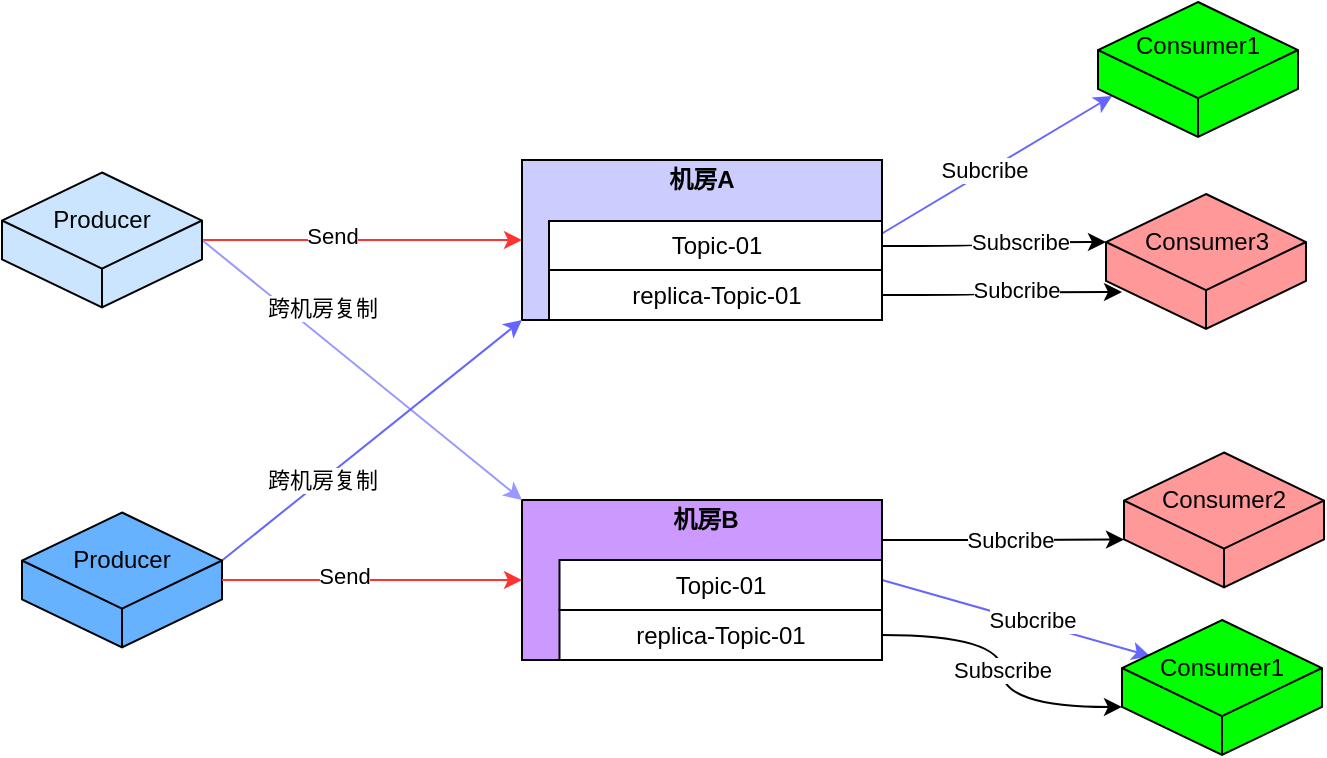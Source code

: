<mxfile version="13.8.2" type="github">
  <diagram id="3PPrttd8GePgthYJPEef" name="Page-1">
    <mxGraphModel dx="1186" dy="519" grid="1" gridSize="10" guides="1" tooltips="1" connect="1" arrows="1" fold="1" page="1" pageScale="1" pageWidth="827" pageHeight="1169" math="0" shadow="0">
      <root>
        <mxCell id="0" />
        <mxCell id="1" parent="0" />
        <mxCell id="5B7SjK0EThuRWsHx0DVS-38" style="edgeStyle=none;rounded=0;orthogonalLoop=1;jettySize=auto;html=1;exitX=1;exitY=0.25;exitDx=0;exitDy=0;entryX=0.07;entryY=0.696;entryDx=0;entryDy=0;entryPerimeter=0;strokeColor=#6666FF;" parent="1" source="5B7SjK0EThuRWsHx0DVS-7" target="5B7SjK0EThuRWsHx0DVS-35" edge="1">
          <mxGeometry relative="1" as="geometry" />
        </mxCell>
        <mxCell id="5B7SjK0EThuRWsHx0DVS-39" value="Subcribe" style="edgeLabel;html=1;align=center;verticalAlign=middle;resizable=0;points=[];" parent="5B7SjK0EThuRWsHx0DVS-38" vertex="1" connectable="0">
          <mxGeometry x="-0.108" y="1" relative="1" as="geometry">
            <mxPoint as="offset" />
          </mxGeometry>
        </mxCell>
        <mxCell id="3F4RCSw5QOM7stesSiCV-5" style="edgeStyle=orthogonalEdgeStyle;rounded=0;orthogonalLoop=1;jettySize=auto;html=1;exitX=1;exitY=0.5;exitDx=0;exitDy=0;curved=1;entryX=0.08;entryY=0.726;entryDx=0;entryDy=0;entryPerimeter=0;" edge="1" parent="1" source="3F4RCSw5QOM7stesSiCV-14" target="3F4RCSw5QOM7stesSiCV-3">
          <mxGeometry relative="1" as="geometry">
            <mxPoint x="570" y="226" as="targetPoint" />
          </mxGeometry>
        </mxCell>
        <mxCell id="3F4RCSw5QOM7stesSiCV-7" value="Subcribe" style="edgeLabel;html=1;align=center;verticalAlign=middle;resizable=0;points=[];" vertex="1" connectable="0" parent="3F4RCSw5QOM7stesSiCV-5">
          <mxGeometry x="-0.133" y="-4" relative="1" as="geometry">
            <mxPoint x="14" y="-6.75" as="offset" />
          </mxGeometry>
        </mxCell>
        <mxCell id="5B7SjK0EThuRWsHx0DVS-1" value="" style="rounded=0;whiteSpace=wrap;html=1;fillColor=#CCCCFF;" parent="1" vertex="1">
          <mxGeometry x="280" y="160" width="180" height="80" as="geometry" />
        </mxCell>
        <mxCell id="5B7SjK0EThuRWsHx0DVS-41" style="edgeStyle=none;rounded=0;orthogonalLoop=1;jettySize=auto;html=1;exitX=1;exitY=0.5;exitDx=0;exitDy=0;strokeColor=#6666FF;entryX=0.14;entryY=0.267;entryDx=0;entryDy=0;entryPerimeter=0;" parent="1" source="5B7SjK0EThuRWsHx0DVS-2" target="5B7SjK0EThuRWsHx0DVS-36" edge="1">
          <mxGeometry relative="1" as="geometry">
            <mxPoint x="580" y="417" as="targetPoint" />
          </mxGeometry>
        </mxCell>
        <mxCell id="5B7SjK0EThuRWsHx0DVS-42" value="Subcribe" style="edgeLabel;html=1;align=center;verticalAlign=middle;resizable=0;points=[];" parent="5B7SjK0EThuRWsHx0DVS-41" vertex="1" connectable="0">
          <mxGeometry x="0.123" y="-2" relative="1" as="geometry">
            <mxPoint y="-3.18" as="offset" />
          </mxGeometry>
        </mxCell>
        <mxCell id="3F4RCSw5QOM7stesSiCV-6" style="edgeStyle=orthogonalEdgeStyle;rounded=0;orthogonalLoop=1;jettySize=auto;html=1;exitX=1;exitY=0.25;exitDx=0;exitDy=0;entryX=0;entryY=0;entryDx=0;entryDy=43.492;entryPerimeter=0;" edge="1" parent="1" source="5B7SjK0EThuRWsHx0DVS-2" target="3F4RCSw5QOM7stesSiCV-1">
          <mxGeometry relative="1" as="geometry" />
        </mxCell>
        <mxCell id="3F4RCSw5QOM7stesSiCV-8" value="Subcribe" style="edgeLabel;html=1;align=center;verticalAlign=middle;resizable=0;points=[];" vertex="1" connectable="0" parent="3F4RCSw5QOM7stesSiCV-6">
          <mxGeometry x="0.063" relative="1" as="geometry">
            <mxPoint as="offset" />
          </mxGeometry>
        </mxCell>
        <mxCell id="5B7SjK0EThuRWsHx0DVS-2" value="" style="rounded=0;whiteSpace=wrap;html=1;fillColor=#CC99FF;" parent="1" vertex="1">
          <mxGeometry x="280" y="330" width="180" height="80" as="geometry" />
        </mxCell>
        <mxCell id="5B7SjK0EThuRWsHx0DVS-3" value="&lt;b&gt;机房A&lt;/b&gt;" style="text;html=1;strokeColor=none;fillColor=none;align=center;verticalAlign=middle;whiteSpace=wrap;rounded=0;" parent="1" vertex="1">
          <mxGeometry x="314.75" y="160" width="110" height="20" as="geometry" />
        </mxCell>
        <mxCell id="5B7SjK0EThuRWsHx0DVS-4" value="&lt;b&gt;机房B&lt;/b&gt;" style="text;html=1;strokeColor=none;fillColor=none;align=center;verticalAlign=middle;whiteSpace=wrap;rounded=0;" parent="1" vertex="1">
          <mxGeometry x="342" y="330" width="60" height="20" as="geometry" />
        </mxCell>
        <mxCell id="3F4RCSw5QOM7stesSiCV-18" style="edgeStyle=orthogonalEdgeStyle;rounded=0;orthogonalLoop=1;jettySize=auto;html=1;exitX=1;exitY=0.5;exitDx=0;exitDy=0;entryX=0;entryY=0;entryDx=0;entryDy=24.008;entryPerimeter=0;curved=1;" edge="1" parent="1" source="5B7SjK0EThuRWsHx0DVS-7" target="3F4RCSw5QOM7stesSiCV-3">
          <mxGeometry relative="1" as="geometry" />
        </mxCell>
        <mxCell id="3F4RCSw5QOM7stesSiCV-19" value="Subscribe" style="edgeLabel;html=1;align=center;verticalAlign=middle;resizable=0;points=[];" vertex="1" connectable="0" parent="3F4RCSw5QOM7stesSiCV-18">
          <mxGeometry x="0.233" relative="1" as="geometry">
            <mxPoint as="offset" />
          </mxGeometry>
        </mxCell>
        <mxCell id="5B7SjK0EThuRWsHx0DVS-7" value="Topic-01" style="html=1;whiteSpace=wrap;container=1;recursiveResize=0;collapsible=0;" parent="1" vertex="1">
          <mxGeometry x="293.5" y="190.5" width="166.5" height="25" as="geometry" />
        </mxCell>
        <mxCell id="5B7SjK0EThuRWsHx0DVS-10" value="Topic-01" style="html=1;whiteSpace=wrap;container=1;recursiveResize=0;collapsible=0;" parent="1" vertex="1">
          <mxGeometry x="298.75" y="360" width="161.25" height="25" as="geometry" />
        </mxCell>
        <mxCell id="5B7SjK0EThuRWsHx0DVS-23" style="rounded=0;orthogonalLoop=1;jettySize=auto;html=1;exitX=1;exitY=0.5;exitDx=0;exitDy=0;exitPerimeter=0;strokeColor=#FF3333;" parent="1" source="5B7SjK0EThuRWsHx0DVS-16" target="5B7SjK0EThuRWsHx0DVS-1" edge="1">
          <mxGeometry relative="1" as="geometry" />
        </mxCell>
        <mxCell id="5B7SjK0EThuRWsHx0DVS-25" value="Send" style="edgeLabel;html=1;align=center;verticalAlign=middle;resizable=0;points=[];" parent="5B7SjK0EThuRWsHx0DVS-23" vertex="1" connectable="0">
          <mxGeometry x="-0.188" y="2" relative="1" as="geometry">
            <mxPoint as="offset" />
          </mxGeometry>
        </mxCell>
        <mxCell id="5B7SjK0EThuRWsHx0DVS-27" style="edgeStyle=none;rounded=0;orthogonalLoop=1;jettySize=auto;html=1;exitX=1;exitY=0.5;exitDx=0;exitDy=0;exitPerimeter=0;entryX=0;entryY=0;entryDx=0;entryDy=0;strokeColor=#9999FF;" parent="1" source="5B7SjK0EThuRWsHx0DVS-16" target="5B7SjK0EThuRWsHx0DVS-2" edge="1">
          <mxGeometry relative="1" as="geometry" />
        </mxCell>
        <mxCell id="5B7SjK0EThuRWsHx0DVS-28" value="跨机房复制" style="edgeLabel;html=1;align=center;verticalAlign=middle;resizable=0;points=[];" parent="5B7SjK0EThuRWsHx0DVS-27" vertex="1" connectable="0">
          <mxGeometry x="-0.203" y="3" relative="1" as="geometry">
            <mxPoint x="-5.53" y="-15.63" as="offset" />
          </mxGeometry>
        </mxCell>
        <mxCell id="5B7SjK0EThuRWsHx0DVS-16" value="" style="whiteSpace=wrap;html=1;shape=mxgraph.basic.isocube;isoAngle=15;fillColor=#CCE5FF;" parent="1" vertex="1">
          <mxGeometry x="20" y="166.25" width="100" height="67.5" as="geometry" />
        </mxCell>
        <mxCell id="5B7SjK0EThuRWsHx0DVS-17" value="Producer" style="text;html=1;strokeColor=none;fillColor=none;align=center;verticalAlign=middle;whiteSpace=wrap;rounded=0;" parent="1" vertex="1">
          <mxGeometry x="50" y="180" width="40" height="20" as="geometry" />
        </mxCell>
        <mxCell id="5B7SjK0EThuRWsHx0DVS-33" style="edgeStyle=none;rounded=0;orthogonalLoop=1;jettySize=auto;html=1;exitX=0;exitY=0;exitDx=100;exitDy=24.008;exitPerimeter=0;entryX=0;entryY=1;entryDx=0;entryDy=0;strokeColor=#6666FF;" parent="1" source="5B7SjK0EThuRWsHx0DVS-29" target="5B7SjK0EThuRWsHx0DVS-1" edge="1">
          <mxGeometry relative="1" as="geometry" />
        </mxCell>
        <mxCell id="5B7SjK0EThuRWsHx0DVS-34" value="跨机房复制" style="edgeLabel;html=1;align=center;verticalAlign=middle;resizable=0;points=[];" parent="5B7SjK0EThuRWsHx0DVS-33" vertex="1" connectable="0">
          <mxGeometry x="-0.145" y="-1" relative="1" as="geometry">
            <mxPoint x="-14.6" y="10.25" as="offset" />
          </mxGeometry>
        </mxCell>
        <mxCell id="5B7SjK0EThuRWsHx0DVS-29" value="" style="whiteSpace=wrap;html=1;shape=mxgraph.basic.isocube;isoAngle=15;fillColor=#66B2FF;" parent="1" vertex="1">
          <mxGeometry x="30" y="336.25" width="100" height="67.5" as="geometry" />
        </mxCell>
        <mxCell id="5B7SjK0EThuRWsHx0DVS-30" value="Producer" style="text;html=1;strokeColor=none;fillColor=none;align=center;verticalAlign=middle;whiteSpace=wrap;rounded=0;" parent="1" vertex="1">
          <mxGeometry x="55" y="350" width="50" height="20" as="geometry" />
        </mxCell>
        <mxCell id="5B7SjK0EThuRWsHx0DVS-31" style="rounded=0;orthogonalLoop=1;jettySize=auto;html=1;exitX=1;exitY=0.5;exitDx=0;exitDy=0;exitPerimeter=0;strokeColor=#FF3333;entryX=0;entryY=0.5;entryDx=0;entryDy=0;" parent="1" source="5B7SjK0EThuRWsHx0DVS-29" target="5B7SjK0EThuRWsHx0DVS-2" edge="1">
          <mxGeometry relative="1" as="geometry">
            <mxPoint x="120" y="380" as="sourcePoint" />
            <mxPoint x="273" y="359" as="targetPoint" />
          </mxGeometry>
        </mxCell>
        <mxCell id="5B7SjK0EThuRWsHx0DVS-32" value="Send" style="edgeLabel;html=1;align=center;verticalAlign=middle;resizable=0;points=[];" parent="5B7SjK0EThuRWsHx0DVS-31" vertex="1" connectable="0">
          <mxGeometry x="-0.188" y="2" relative="1" as="geometry">
            <mxPoint as="offset" />
          </mxGeometry>
        </mxCell>
        <mxCell id="5B7SjK0EThuRWsHx0DVS-35" value="" style="whiteSpace=wrap;html=1;shape=mxgraph.basic.isocube;isoAngle=15;fillColor=#00FF00;" parent="1" vertex="1">
          <mxGeometry x="568" y="81" width="100" height="67.5" as="geometry" />
        </mxCell>
        <mxCell id="5B7SjK0EThuRWsHx0DVS-36" value="" style="whiteSpace=wrap;html=1;shape=mxgraph.basic.isocube;isoAngle=15;fillColor=#00FF00;" parent="1" vertex="1">
          <mxGeometry x="580" y="390" width="100" height="67.5" as="geometry" />
        </mxCell>
        <mxCell id="5B7SjK0EThuRWsHx0DVS-40" value="Consumer1" style="text;html=1;strokeColor=none;fillColor=none;align=center;verticalAlign=middle;whiteSpace=wrap;rounded=0;" parent="1" vertex="1">
          <mxGeometry x="598" y="91" width="40" height="23.75" as="geometry" />
        </mxCell>
        <mxCell id="5B7SjK0EThuRWsHx0DVS-43" value="Consumer1" style="text;html=1;strokeColor=none;fillColor=none;align=center;verticalAlign=middle;whiteSpace=wrap;rounded=0;" parent="1" vertex="1">
          <mxGeometry x="610" y="403.75" width="40" height="20" as="geometry" />
        </mxCell>
        <mxCell id="3F4RCSw5QOM7stesSiCV-1" value="" style="whiteSpace=wrap;html=1;shape=mxgraph.basic.isocube;isoAngle=15;fillColor=#FF9999;" vertex="1" parent="1">
          <mxGeometry x="581" y="306.25" width="100" height="67.5" as="geometry" />
        </mxCell>
        <mxCell id="3F4RCSw5QOM7stesSiCV-2" value="Consumer2" style="text;html=1;strokeColor=none;fillColor=#FF9999;align=center;verticalAlign=middle;whiteSpace=wrap;rounded=0;" vertex="1" parent="1">
          <mxGeometry x="611" y="320" width="40" height="20" as="geometry" />
        </mxCell>
        <mxCell id="3F4RCSw5QOM7stesSiCV-3" value="" style="whiteSpace=wrap;html=1;shape=mxgraph.basic.isocube;isoAngle=15;fillColor=#FF9999;" vertex="1" parent="1">
          <mxGeometry x="572" y="177" width="100" height="67.5" as="geometry" />
        </mxCell>
        <mxCell id="3F4RCSw5QOM7stesSiCV-4" value="Consumer3" style="text;html=1;strokeColor=none;fillColor=none;align=center;verticalAlign=middle;whiteSpace=wrap;rounded=0;" vertex="1" parent="1">
          <mxGeometry x="606.5" y="190.5" width="31" height="21.5" as="geometry" />
        </mxCell>
        <mxCell id="3F4RCSw5QOM7stesSiCV-14" value="replica-Topic-01" style="html=1;whiteSpace=wrap;container=1;recursiveResize=0;collapsible=0;" vertex="1" parent="1">
          <mxGeometry x="293.5" y="215" width="166.5" height="25" as="geometry" />
        </mxCell>
        <mxCell id="3F4RCSw5QOM7stesSiCV-23" value="Subscribe" style="edgeStyle=orthogonalEdgeStyle;curved=1;rounded=0;orthogonalLoop=1;jettySize=auto;html=1;exitX=1;exitY=0.5;exitDx=0;exitDy=0;entryX=0;entryY=0;entryDx=0;entryDy=43.492;entryPerimeter=0;" edge="1" parent="1" source="3F4RCSw5QOM7stesSiCV-22" target="5B7SjK0EThuRWsHx0DVS-36">
          <mxGeometry relative="1" as="geometry" />
        </mxCell>
        <mxCell id="3F4RCSw5QOM7stesSiCV-22" value="replica-Topic-01" style="html=1;whiteSpace=wrap;container=1;recursiveResize=0;collapsible=0;" vertex="1" parent="1">
          <mxGeometry x="298.75" y="385" width="161.25" height="25" as="geometry" />
        </mxCell>
      </root>
    </mxGraphModel>
  </diagram>
</mxfile>
